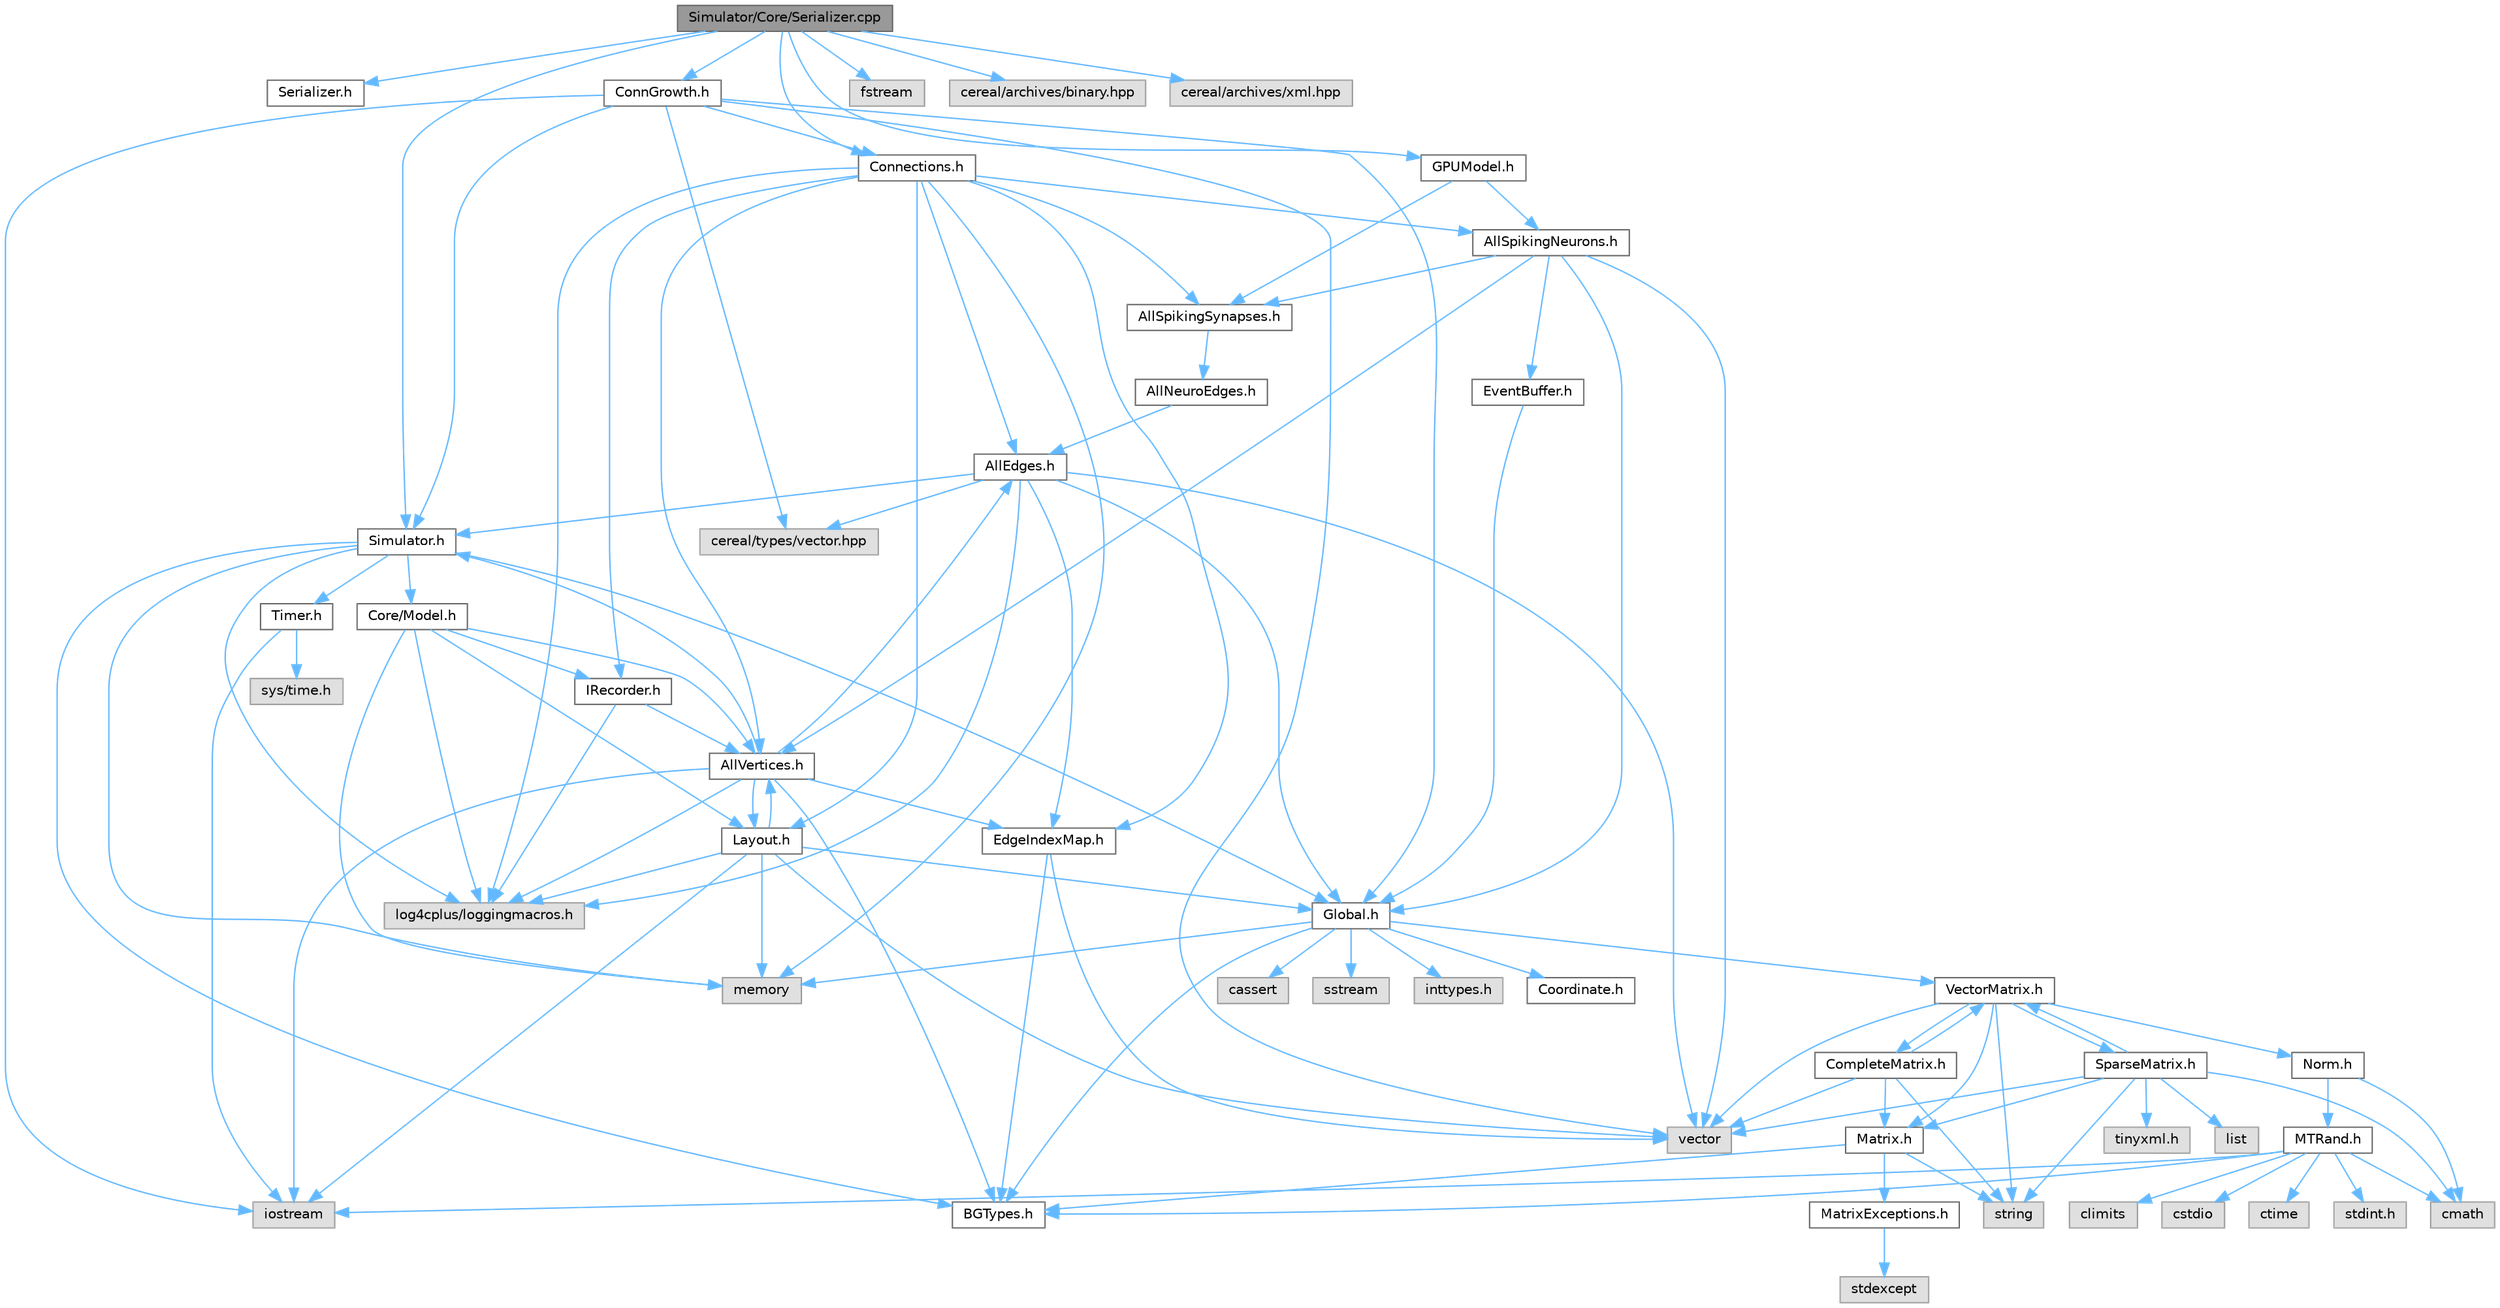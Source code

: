 digraph "Simulator/Core/Serializer.cpp"
{
 // LATEX_PDF_SIZE
  bgcolor="transparent";
  edge [fontname=Helvetica,fontsize=10,labelfontname=Helvetica,labelfontsize=10];
  node [fontname=Helvetica,fontsize=10,shape=box,height=0.2,width=0.4];
  Node1 [id="Node000001",label="Simulator/Core/Serializer.cpp",height=0.2,width=0.4,color="gray40", fillcolor="grey60", style="filled", fontcolor="black",tooltip="Handles implementation details of serialization and deserialization of synapses."];
  Node1 -> Node2 [id="edge1_Node000001_Node000002",color="steelblue1",style="solid",tooltip=" "];
  Node2 [id="Node000002",label="Serializer.h",height=0.2,width=0.4,color="grey40", fillcolor="white", style="filled",URL="$_serializer_8h.html",tooltip="Handles implementation of serialization and deserialization of synapses."];
  Node1 -> Node3 [id="edge2_Node000001_Node000003",color="steelblue1",style="solid",tooltip=" "];
  Node3 [id="Node000003",label="ConnGrowth.h",height=0.2,width=0.4,color="grey40", fillcolor="white", style="filled",URL="$_conn_growth_8h.html",tooltip="The model of the activity-dependent neurite outgrowth."];
  Node3 -> Node4 [id="edge3_Node000003_Node000004",color="steelblue1",style="solid",tooltip=" "];
  Node4 [id="Node000004",label="Connections.h",height=0.2,width=0.4,color="grey40", fillcolor="white", style="filled",URL="$_connections_8h.html",tooltip="The base class of all connections classes."];
  Node4 -> Node5 [id="edge4_Node000004_Node000005",color="steelblue1",style="solid",tooltip=" "];
  Node5 [id="Node000005",label="AllEdges.h",height=0.2,width=0.4,color="grey40", fillcolor="white", style="filled",URL="$_all_edges_8h.html",tooltip="An interface and top level implementation for edge classes."];
  Node5 -> Node6 [id="edge5_Node000005_Node000006",color="steelblue1",style="solid",tooltip=" "];
  Node6 [id="Node000006",label="EdgeIndexMap.h",height=0.2,width=0.4,color="grey40", fillcolor="white", style="filled",URL="$_edge_index_map_8h.html",tooltip="A structure maintains outgoing and edges list (forward map)."];
  Node6 -> Node7 [id="edge6_Node000006_Node000007",color="steelblue1",style="solid",tooltip=" "];
  Node7 [id="Node000007",label="BGTypes.h",height=0.2,width=0.4,color="grey40", fillcolor="white", style="filled",URL="$_b_g_types_8h.html",tooltip="Used to define uniform data type sizes based for all operating systems. Also used to test the speed o..."];
  Node6 -> Node8 [id="edge7_Node000006_Node000008",color="steelblue1",style="solid",tooltip=" "];
  Node8 [id="Node000008",label="vector",height=0.2,width=0.4,color="grey60", fillcolor="#E0E0E0", style="filled",tooltip=" "];
  Node5 -> Node9 [id="edge8_Node000005_Node000009",color="steelblue1",style="solid",tooltip=" "];
  Node9 [id="Node000009",label="Global.h",height=0.2,width=0.4,color="grey40", fillcolor="white", style="filled",URL="$_global_8h.html",tooltip="Globally available functions/variables and default parameter values."];
  Node9 -> Node10 [id="edge9_Node000009_Node000010",color="steelblue1",style="solid",tooltip=" "];
  Node10 [id="Node000010",label="cassert",height=0.2,width=0.4,color="grey60", fillcolor="#E0E0E0", style="filled",tooltip=" "];
  Node9 -> Node11 [id="edge10_Node000009_Node000011",color="steelblue1",style="solid",tooltip=" "];
  Node11 [id="Node000011",label="memory",height=0.2,width=0.4,color="grey60", fillcolor="#E0E0E0", style="filled",tooltip=" "];
  Node9 -> Node12 [id="edge11_Node000009_Node000012",color="steelblue1",style="solid",tooltip=" "];
  Node12 [id="Node000012",label="sstream",height=0.2,width=0.4,color="grey60", fillcolor="#E0E0E0", style="filled",tooltip=" "];
  Node9 -> Node13 [id="edge12_Node000009_Node000013",color="steelblue1",style="solid",tooltip=" "];
  Node13 [id="Node000013",label="inttypes.h",height=0.2,width=0.4,color="grey60", fillcolor="#E0E0E0", style="filled",tooltip=" "];
  Node9 -> Node7 [id="edge13_Node000009_Node000007",color="steelblue1",style="solid",tooltip=" "];
  Node9 -> Node14 [id="edge14_Node000009_Node000014",color="steelblue1",style="solid",tooltip=" "];
  Node14 [id="Node000014",label="Coordinate.h",height=0.2,width=0.4,color="grey40", fillcolor="white", style="filled",URL="$_coordinate_8h.html",tooltip="A container for 2-dimensional coordinates."];
  Node9 -> Node15 [id="edge15_Node000009_Node000015",color="steelblue1",style="solid",tooltip=" "];
  Node15 [id="Node000015",label="VectorMatrix.h",height=0.2,width=0.4,color="grey40", fillcolor="white", style="filled",URL="$_vector_matrix_8h.html",tooltip="An efficient implementation of a dynamically-allocated 1D array."];
  Node15 -> Node16 [id="edge16_Node000015_Node000016",color="steelblue1",style="solid",tooltip=" "];
  Node16 [id="Node000016",label="CompleteMatrix.h",height=0.2,width=0.4,color="grey40", fillcolor="white", style="filled",URL="$_complete_matrix_8h.html",tooltip="An efficient implementation of a dynamically-allocated 2D array."];
  Node16 -> Node17 [id="edge17_Node000016_Node000017",color="steelblue1",style="solid",tooltip=" "];
  Node17 [id="Node000017",label="Matrix.h",height=0.2,width=0.4,color="grey40", fillcolor="white", style="filled",URL="$_matrix_8h.html",tooltip="Abstract base class for Matrices."];
  Node17 -> Node7 [id="edge18_Node000017_Node000007",color="steelblue1",style="solid",tooltip=" "];
  Node17 -> Node18 [id="edge19_Node000017_Node000018",color="steelblue1",style="solid",tooltip=" "];
  Node18 [id="Node000018",label="MatrixExceptions.h",height=0.2,width=0.4,color="grey40", fillcolor="white", style="filled",URL="$_matrix_exceptions_8h.html",tooltip="Exception class hierarchy for Matrix classes."];
  Node18 -> Node19 [id="edge20_Node000018_Node000019",color="steelblue1",style="solid",tooltip=" "];
  Node19 [id="Node000019",label="stdexcept",height=0.2,width=0.4,color="grey60", fillcolor="#E0E0E0", style="filled",tooltip=" "];
  Node17 -> Node20 [id="edge21_Node000017_Node000020",color="steelblue1",style="solid",tooltip=" "];
  Node20 [id="Node000020",label="string",height=0.2,width=0.4,color="grey60", fillcolor="#E0E0E0", style="filled",tooltip=" "];
  Node16 -> Node15 [id="edge22_Node000016_Node000015",color="steelblue1",style="solid",tooltip=" "];
  Node16 -> Node20 [id="edge23_Node000016_Node000020",color="steelblue1",style="solid",tooltip=" "];
  Node16 -> Node8 [id="edge24_Node000016_Node000008",color="steelblue1",style="solid",tooltip=" "];
  Node15 -> Node17 [id="edge25_Node000015_Node000017",color="steelblue1",style="solid",tooltip=" "];
  Node15 -> Node21 [id="edge26_Node000015_Node000021",color="steelblue1",style="solid",tooltip=" "];
  Node21 [id="Node000021",label="Norm.h",height=0.2,width=0.4,color="grey40", fillcolor="white", style="filled",URL="$_norm_8h.html",tooltip="Normally distributed random numbers."];
  Node21 -> Node22 [id="edge27_Node000021_Node000022",color="steelblue1",style="solid",tooltip=" "];
  Node22 [id="Node000022",label="MTRand.h",height=0.2,width=0.4,color="grey40", fillcolor="white", style="filled",URL="$_m_t_rand_8h.html",tooltip="Mersenne Twister logic from Nvidia."];
  Node22 -> Node7 [id="edge28_Node000022_Node000007",color="steelblue1",style="solid",tooltip=" "];
  Node22 -> Node23 [id="edge29_Node000022_Node000023",color="steelblue1",style="solid",tooltip=" "];
  Node23 [id="Node000023",label="climits",height=0.2,width=0.4,color="grey60", fillcolor="#E0E0E0", style="filled",tooltip=" "];
  Node22 -> Node24 [id="edge30_Node000022_Node000024",color="steelblue1",style="solid",tooltip=" "];
  Node24 [id="Node000024",label="cmath",height=0.2,width=0.4,color="grey60", fillcolor="#E0E0E0", style="filled",tooltip=" "];
  Node22 -> Node25 [id="edge31_Node000022_Node000025",color="steelblue1",style="solid",tooltip=" "];
  Node25 [id="Node000025",label="cstdio",height=0.2,width=0.4,color="grey60", fillcolor="#E0E0E0", style="filled",tooltip=" "];
  Node22 -> Node26 [id="edge32_Node000022_Node000026",color="steelblue1",style="solid",tooltip=" "];
  Node26 [id="Node000026",label="ctime",height=0.2,width=0.4,color="grey60", fillcolor="#E0E0E0", style="filled",tooltip=" "];
  Node22 -> Node27 [id="edge33_Node000022_Node000027",color="steelblue1",style="solid",tooltip=" "];
  Node27 [id="Node000027",label="iostream",height=0.2,width=0.4,color="grey60", fillcolor="#E0E0E0", style="filled",tooltip=" "];
  Node22 -> Node28 [id="edge34_Node000022_Node000028",color="steelblue1",style="solid",tooltip=" "];
  Node28 [id="Node000028",label="stdint.h",height=0.2,width=0.4,color="grey60", fillcolor="#E0E0E0", style="filled",tooltip=" "];
  Node21 -> Node24 [id="edge35_Node000021_Node000024",color="steelblue1",style="solid",tooltip=" "];
  Node15 -> Node29 [id="edge36_Node000015_Node000029",color="steelblue1",style="solid",tooltip=" "];
  Node29 [id="Node000029",label="SparseMatrix.h",height=0.2,width=0.4,color="grey40", fillcolor="white", style="filled",URL="$_sparse_matrix_8h.html",tooltip="An efficient implementation of a dynamically-allocated 2D sparse array."];
  Node29 -> Node17 [id="edge37_Node000029_Node000017",color="steelblue1",style="solid",tooltip=" "];
  Node29 -> Node15 [id="edge38_Node000029_Node000015",color="steelblue1",style="solid",tooltip=" "];
  Node29 -> Node30 [id="edge39_Node000029_Node000030",color="steelblue1",style="solid",tooltip=" "];
  Node30 [id="Node000030",label="tinyxml.h",height=0.2,width=0.4,color="grey60", fillcolor="#E0E0E0", style="filled",tooltip=" "];
  Node29 -> Node24 [id="edge40_Node000029_Node000024",color="steelblue1",style="solid",tooltip=" "];
  Node29 -> Node31 [id="edge41_Node000029_Node000031",color="steelblue1",style="solid",tooltip=" "];
  Node31 [id="Node000031",label="list",height=0.2,width=0.4,color="grey60", fillcolor="#E0E0E0", style="filled",tooltip=" "];
  Node29 -> Node20 [id="edge42_Node000029_Node000020",color="steelblue1",style="solid",tooltip=" "];
  Node29 -> Node8 [id="edge43_Node000029_Node000008",color="steelblue1",style="solid",tooltip=" "];
  Node15 -> Node20 [id="edge44_Node000015_Node000020",color="steelblue1",style="solid",tooltip=" "];
  Node15 -> Node8 [id="edge45_Node000015_Node000008",color="steelblue1",style="solid",tooltip=" "];
  Node5 -> Node32 [id="edge46_Node000005_Node000032",color="steelblue1",style="solid",tooltip=" "];
  Node32 [id="Node000032",label="Simulator.h",height=0.2,width=0.4,color="grey40", fillcolor="white", style="filled",URL="$_simulator_8h.html",tooltip="Platform independent base class for the Brain Grid simulator. Simulator is a singleton class (a class..."];
  Node32 -> Node7 [id="edge47_Node000032_Node000007",color="steelblue1",style="solid",tooltip=" "];
  Node32 -> Node33 [id="edge48_Node000032_Node000033",color="steelblue1",style="solid",tooltip=" "];
  Node33 [id="Node000033",label="Core/Model.h",height=0.2,width=0.4,color="grey40", fillcolor="white", style="filled",URL="$_model_8h.html",tooltip="Implementation of Model for graph-based networks."];
  Node33 -> Node34 [id="edge49_Node000033_Node000034",color="steelblue1",style="solid",tooltip=" "];
  Node34 [id="Node000034",label="AllVertices.h",height=0.2,width=0.4,color="grey40", fillcolor="white", style="filled",URL="$_all_vertices_8h.html",tooltip="A container of the base class of all vertex data."];
  Node34 -> Node5 [id="edge50_Node000034_Node000005",color="steelblue1",style="solid",tooltip=" "];
  Node34 -> Node7 [id="edge51_Node000034_Node000007",color="steelblue1",style="solid",tooltip=" "];
  Node34 -> Node6 [id="edge52_Node000034_Node000006",color="steelblue1",style="solid",tooltip=" "];
  Node34 -> Node35 [id="edge53_Node000034_Node000035",color="steelblue1",style="solid",tooltip=" "];
  Node35 [id="Node000035",label="Layout.h",height=0.2,width=0.4,color="grey40", fillcolor="white", style="filled",URL="$_layout_8h.html",tooltip="The Layout class defines the layout of neurons in neural networks."];
  Node35 -> Node34 [id="edge54_Node000035_Node000034",color="steelblue1",style="solid",tooltip=" "];
  Node35 -> Node9 [id="edge55_Node000035_Node000009",color="steelblue1",style="solid",tooltip=" "];
  Node35 -> Node27 [id="edge56_Node000035_Node000027",color="steelblue1",style="solid",tooltip=" "];
  Node35 -> Node36 [id="edge57_Node000035_Node000036",color="steelblue1",style="solid",tooltip=" "];
  Node36 [id="Node000036",label="log4cplus/loggingmacros.h",height=0.2,width=0.4,color="grey60", fillcolor="#E0E0E0", style="filled",tooltip=" "];
  Node35 -> Node11 [id="edge58_Node000035_Node000011",color="steelblue1",style="solid",tooltip=" "];
  Node35 -> Node8 [id="edge59_Node000035_Node000008",color="steelblue1",style="solid",tooltip=" "];
  Node34 -> Node32 [id="edge60_Node000034_Node000032",color="steelblue1",style="solid",tooltip=" "];
  Node34 -> Node27 [id="edge61_Node000034_Node000027",color="steelblue1",style="solid",tooltip=" "];
  Node34 -> Node36 [id="edge62_Node000034_Node000036",color="steelblue1",style="solid",tooltip=" "];
  Node33 -> Node37 [id="edge63_Node000033_Node000037",color="steelblue1",style="solid",tooltip=" "];
  Node37 [id="Node000037",label="IRecorder.h",height=0.2,width=0.4,color="grey40", fillcolor="white", style="filled",URL="$_i_recorder_8h.html",tooltip="An interface for recording spikes history."];
  Node37 -> Node34 [id="edge64_Node000037_Node000034",color="steelblue1",style="solid",tooltip=" "];
  Node37 -> Node36 [id="edge65_Node000037_Node000036",color="steelblue1",style="solid",tooltip=" "];
  Node33 -> Node35 [id="edge66_Node000033_Node000035",color="steelblue1",style="solid",tooltip=" "];
  Node33 -> Node36 [id="edge67_Node000033_Node000036",color="steelblue1",style="solid",tooltip=" "];
  Node33 -> Node11 [id="edge68_Node000033_Node000011",color="steelblue1",style="solid",tooltip=" "];
  Node32 -> Node9 [id="edge69_Node000032_Node000009",color="steelblue1",style="solid",tooltip=" "];
  Node32 -> Node36 [id="edge70_Node000032_Node000036",color="steelblue1",style="solid",tooltip=" "];
  Node32 -> Node11 [id="edge71_Node000032_Node000011",color="steelblue1",style="solid",tooltip=" "];
  Node32 -> Node38 [id="edge72_Node000032_Node000038",color="steelblue1",style="solid",tooltip=" "];
  Node38 [id="Node000038",label="Timer.h",height=0.2,width=0.4,color="grey40", fillcolor="white", style="filled",URL="$_timer_8h.html",tooltip="Timer class, from CSS432."];
  Node38 -> Node27 [id="edge73_Node000038_Node000027",color="steelblue1",style="solid",tooltip=" "];
  Node38 -> Node39 [id="edge74_Node000038_Node000039",color="steelblue1",style="solid",tooltip=" "];
  Node39 [id="Node000039",label="sys/time.h",height=0.2,width=0.4,color="grey60", fillcolor="#E0E0E0", style="filled",tooltip=" "];
  Node5 -> Node40 [id="edge75_Node000005_Node000040",color="steelblue1",style="solid",tooltip=" "];
  Node40 [id="Node000040",label="cereal/types/vector.hpp",height=0.2,width=0.4,color="grey60", fillcolor="#E0E0E0", style="filled",tooltip=" "];
  Node5 -> Node36 [id="edge76_Node000005_Node000036",color="steelblue1",style="solid",tooltip=" "];
  Node5 -> Node8 [id="edge77_Node000005_Node000008",color="steelblue1",style="solid",tooltip=" "];
  Node4 -> Node41 [id="edge78_Node000004_Node000041",color="steelblue1",style="solid",tooltip=" "];
  Node41 [id="Node000041",label="AllSpikingNeurons.h",height=0.2,width=0.4,color="grey40", fillcolor="white", style="filled",URL="$_all_spiking_neurons_8h.html",tooltip="A container of all spiking neuron data."];
  Node41 -> Node42 [id="edge79_Node000041_Node000042",color="steelblue1",style="solid",tooltip=" "];
  Node42 [id="Node000042",label="AllSpikingSynapses.h",height=0.2,width=0.4,color="grey40", fillcolor="white", style="filled",URL="$_all_spiking_synapses_8h.html",tooltip="A container of all spiking synapse data."];
  Node42 -> Node43 [id="edge80_Node000042_Node000043",color="steelblue1",style="solid",tooltip=" "];
  Node43 [id="Node000043",label="AllNeuroEdges.h",height=0.2,width=0.4,color="grey40", fillcolor="white", style="filled",URL="$_all_neuro_edges_8h.html",tooltip="A container of all edge data."];
  Node43 -> Node5 [id="edge81_Node000043_Node000005",color="steelblue1",style="solid",tooltip=" "];
  Node41 -> Node34 [id="edge82_Node000041_Node000034",color="steelblue1",style="solid",tooltip=" "];
  Node41 -> Node44 [id="edge83_Node000041_Node000044",color="steelblue1",style="solid",tooltip=" "];
  Node44 [id="Node000044",label="EventBuffer.h",height=0.2,width=0.4,color="grey40", fillcolor="white", style="filled",URL="$_event_buffer_8h.html",tooltip="Encapsulation of vertex event buffering."];
  Node44 -> Node9 [id="edge84_Node000044_Node000009",color="steelblue1",style="solid",tooltip=" "];
  Node41 -> Node9 [id="edge85_Node000041_Node000009",color="steelblue1",style="solid",tooltip=" "];
  Node41 -> Node8 [id="edge86_Node000041_Node000008",color="steelblue1",style="solid",tooltip=" "];
  Node4 -> Node42 [id="edge87_Node000004_Node000042",color="steelblue1",style="solid",tooltip=" "];
  Node4 -> Node34 [id="edge88_Node000004_Node000034",color="steelblue1",style="solid",tooltip=" "];
  Node4 -> Node6 [id="edge89_Node000004_Node000006",color="steelblue1",style="solid",tooltip=" "];
  Node4 -> Node37 [id="edge90_Node000004_Node000037",color="steelblue1",style="solid",tooltip=" "];
  Node4 -> Node35 [id="edge91_Node000004_Node000035",color="steelblue1",style="solid",tooltip=" "];
  Node4 -> Node36 [id="edge92_Node000004_Node000036",color="steelblue1",style="solid",tooltip=" "];
  Node4 -> Node11 [id="edge93_Node000004_Node000011",color="steelblue1",style="solid",tooltip=" "];
  Node3 -> Node9 [id="edge94_Node000003_Node000009",color="steelblue1",style="solid",tooltip=" "];
  Node3 -> Node32 [id="edge95_Node000003_Node000032",color="steelblue1",style="solid",tooltip=" "];
  Node3 -> Node27 [id="edge96_Node000003_Node000027",color="steelblue1",style="solid",tooltip=" "];
  Node3 -> Node8 [id="edge97_Node000003_Node000008",color="steelblue1",style="solid",tooltip=" "];
  Node3 -> Node40 [id="edge98_Node000003_Node000040",color="steelblue1",style="solid",tooltip=" "];
  Node1 -> Node4 [id="edge99_Node000001_Node000004",color="steelblue1",style="solid",tooltip=" "];
  Node1 -> Node45 [id="edge100_Node000001_Node000045",color="steelblue1",style="solid",tooltip=" "];
  Node45 [id="Node000045",label="GPUModel.h",height=0.2,width=0.4,color="grey40", fillcolor="white", style="filled",URL="$_g_p_u_model_8h.html",tooltip="Implementation of Model for the graph-based networks."];
  Node45 -> Node41 [id="edge101_Node000045_Node000041",color="steelblue1",style="solid",tooltip=" "];
  Node45 -> Node42 [id="edge102_Node000045_Node000042",color="steelblue1",style="solid",tooltip=" "];
  Node1 -> Node32 [id="edge103_Node000001_Node000032",color="steelblue1",style="solid",tooltip=" "];
  Node1 -> Node46 [id="edge104_Node000001_Node000046",color="steelblue1",style="solid",tooltip=" "];
  Node46 [id="Node000046",label="fstream",height=0.2,width=0.4,color="grey60", fillcolor="#E0E0E0", style="filled",tooltip=" "];
  Node1 -> Node47 [id="edge105_Node000001_Node000047",color="steelblue1",style="solid",tooltip=" "];
  Node47 [id="Node000047",label="cereal/archives/binary.hpp",height=0.2,width=0.4,color="grey60", fillcolor="#E0E0E0", style="filled",tooltip=" "];
  Node1 -> Node48 [id="edge106_Node000001_Node000048",color="steelblue1",style="solid",tooltip=" "];
  Node48 [id="Node000048",label="cereal/archives/xml.hpp",height=0.2,width=0.4,color="grey60", fillcolor="#E0E0E0", style="filled",tooltip=" "];
}
